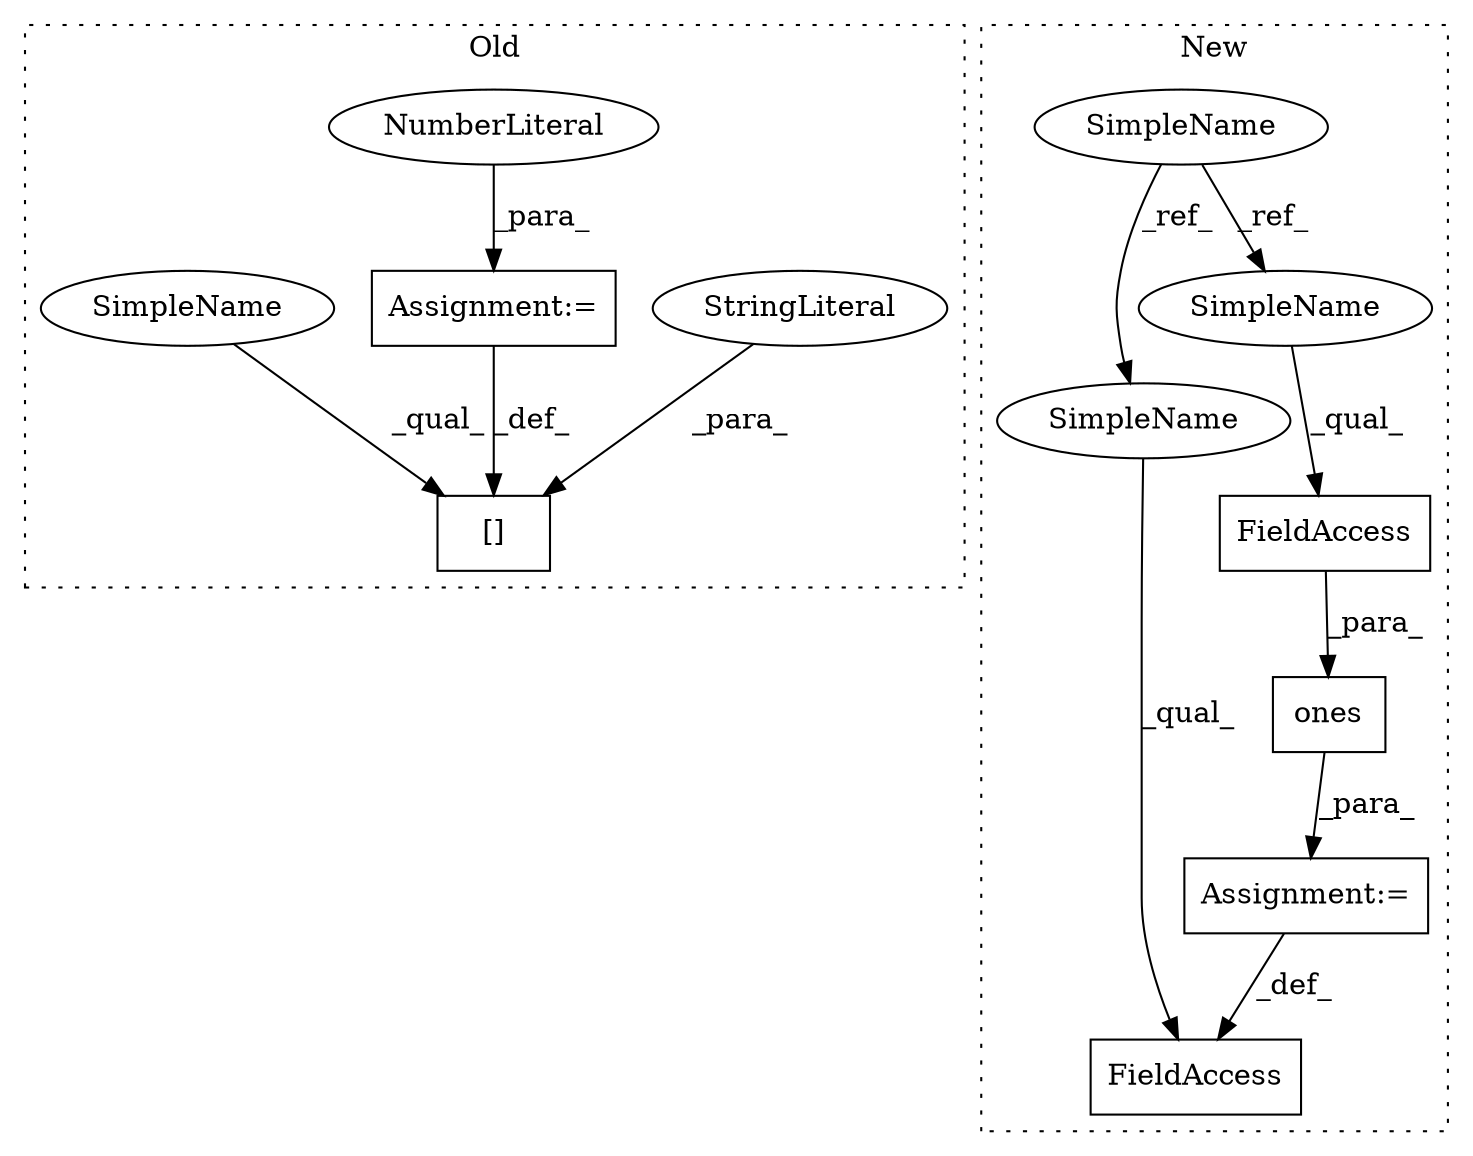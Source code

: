 digraph G {
subgraph cluster0 {
1 [label="[]" a="2" s="863,881" l="2,1" shape="box"];
4 [label="Assignment:=" a="7" s="882" l="1" shape="box"];
5 [label="StringLiteral" a="45" s="865" l="16" shape="ellipse"];
8 [label="NumberLiteral" a="34" s="883" l="1" shape="ellipse"];
12 [label="SimpleName" a="42" s="863" l="1" shape="ellipse"];
label = "Old";
style="dotted";
}
subgraph cluster1 {
2 [label="ones" a="32" s="873,881" l="5,1" shape="box"];
3 [label="Assignment:=" a="7" s="866" l="1" shape="box"];
6 [label="FieldAccess" a="22" s="878" l="3" shape="box"];
7 [label="FieldAccess" a="22" s="863" l="3" shape="box"];
9 [label="SimpleName" a="42" s="849" l="1" shape="ellipse"];
10 [label="SimpleName" a="42" s="863" l="1" shape="ellipse"];
11 [label="SimpleName" a="42" s="878" l="1" shape="ellipse"];
label = "New";
style="dotted";
}
2 -> 3 [label="_para_"];
3 -> 7 [label="_def_"];
4 -> 1 [label="_def_"];
5 -> 1 [label="_para_"];
6 -> 2 [label="_para_"];
8 -> 4 [label="_para_"];
9 -> 11 [label="_ref_"];
9 -> 10 [label="_ref_"];
10 -> 7 [label="_qual_"];
11 -> 6 [label="_qual_"];
12 -> 1 [label="_qual_"];
}